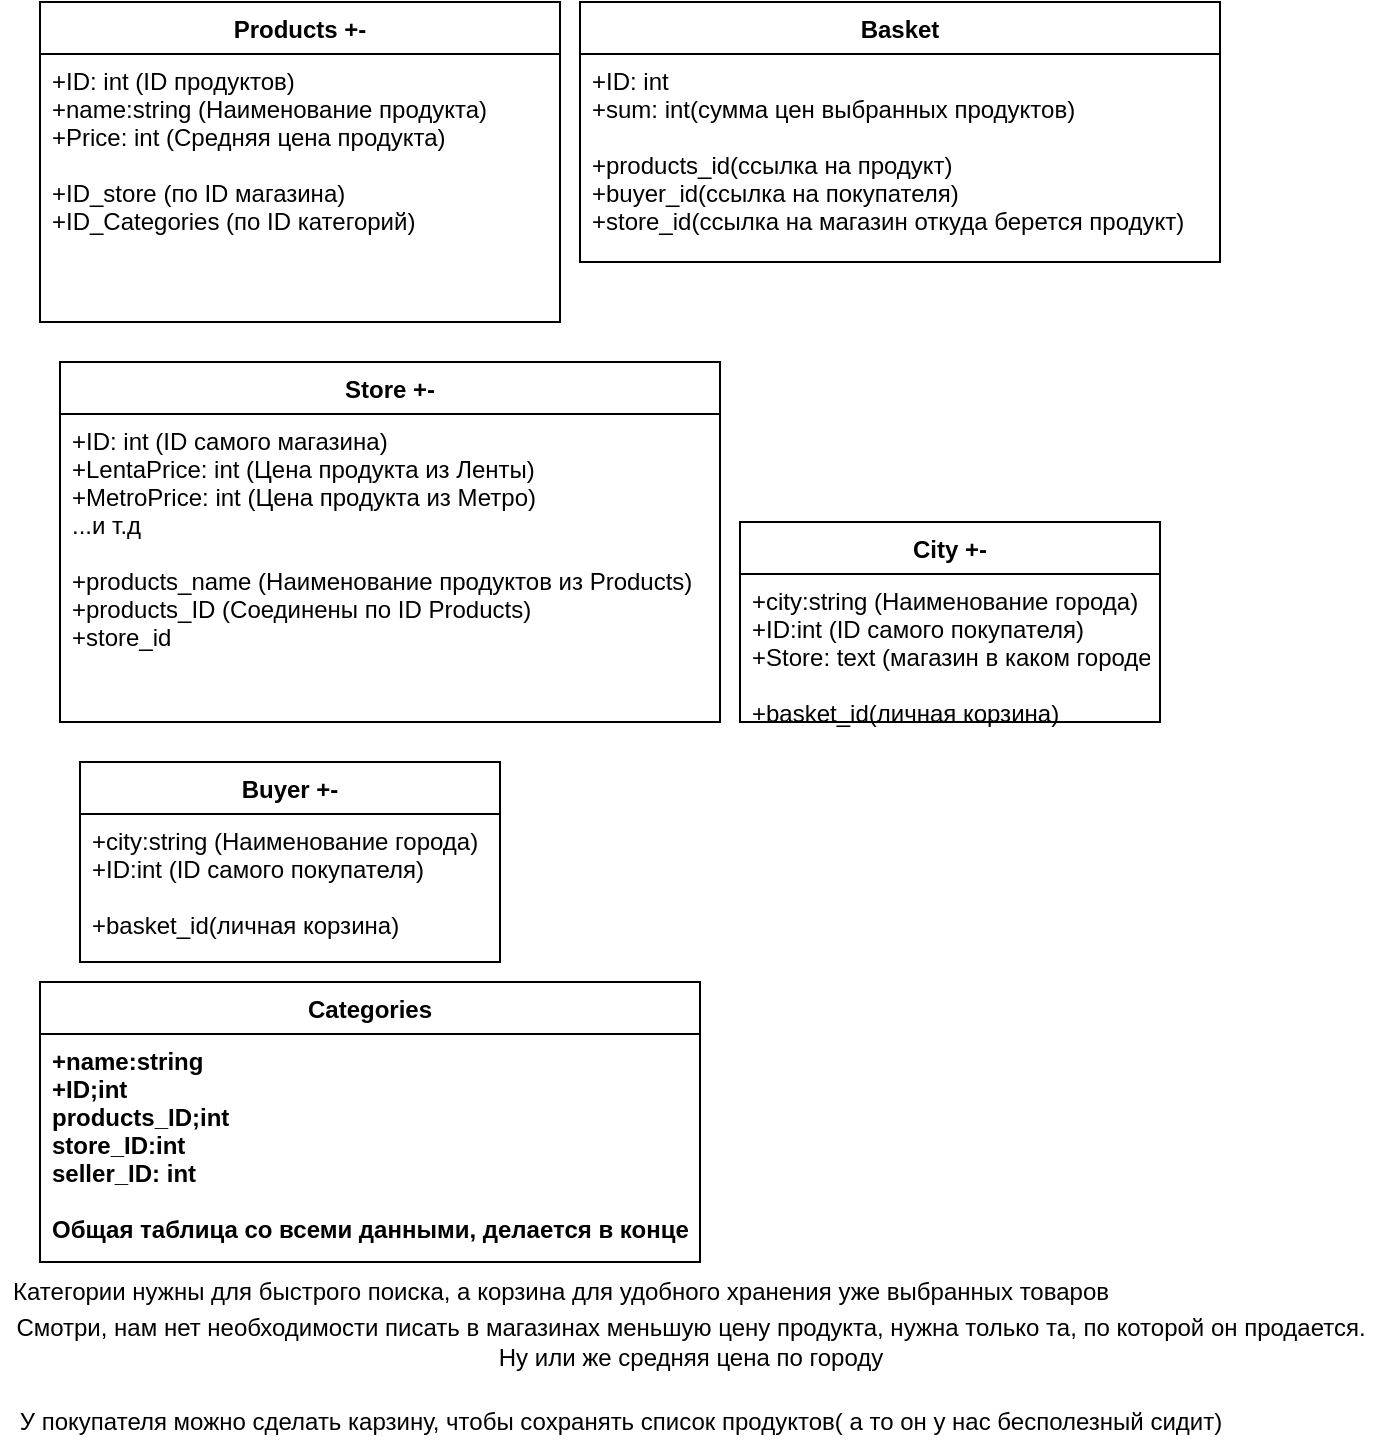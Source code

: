 <mxfile version="13.9.9" type="device"><diagram id="C5RBs43oDa-KdzZeNtuy" name="Page-1"><mxGraphModel dx="1499" dy="806" grid="1" gridSize="10" guides="1" tooltips="1" connect="1" arrows="1" fold="1" page="1" pageScale="1" pageWidth="827" pageHeight="1169" math="0" shadow="0"><root><mxCell id="WIyWlLk6GJQsqaUBKTNV-0"/><mxCell id="WIyWlLk6GJQsqaUBKTNV-1" parent="WIyWlLk6GJQsqaUBKTNV-0"/><mxCell id="rJ2XqIfbNatOoimIHqK1-0" value="Buyer +-" style="swimlane;fontStyle=1;align=center;verticalAlign=top;childLayout=stackLayout;horizontal=1;startSize=26;horizontalStack=0;resizeParent=1;resizeParentMax=0;resizeLast=0;collapsible=1;marginBottom=0;" parent="WIyWlLk6GJQsqaUBKTNV-1" vertex="1"><mxGeometry x="-770" y="410" width="210" height="100" as="geometry"/></mxCell><mxCell id="rJ2XqIfbNatOoimIHqK1-1" value="+city:string (Наименование города)&#10;+ID:int (ID самого покупателя)&#10;&#10;+basket_id(личная корзина)&#10;" style="text;strokeColor=none;fillColor=none;align=left;verticalAlign=top;spacingLeft=4;spacingRight=4;overflow=hidden;rotatable=0;points=[[0,0.5],[1,0.5]];portConstraint=eastwest;" parent="rJ2XqIfbNatOoimIHqK1-0" vertex="1"><mxGeometry y="26" width="210" height="74" as="geometry"/></mxCell><mxCell id="rJ2XqIfbNatOoimIHqK1-12" value="Products +-" style="swimlane;fontStyle=1;align=center;verticalAlign=top;childLayout=stackLayout;horizontal=1;startSize=26;horizontalStack=0;resizeParent=1;resizeParentMax=0;resizeLast=0;collapsible=1;marginBottom=0;" parent="WIyWlLk6GJQsqaUBKTNV-1" vertex="1"><mxGeometry x="-790" y="30" width="260" height="160" as="geometry"/></mxCell><mxCell id="rJ2XqIfbNatOoimIHqK1-13" value="+ID: int (ID продуктов)&#10;+name:string (Наименование продукта)&#10;+Price: int (Средняя цена продукта)&#10;&#10;+ID_store (по ID магазина)&#10;+ID_Categories (по ID категорий)" style="text;strokeColor=none;fillColor=none;align=left;verticalAlign=top;spacingLeft=4;spacingRight=4;overflow=hidden;rotatable=0;points=[[0,0.5],[1,0.5]];portConstraint=eastwest;" parent="rJ2XqIfbNatOoimIHqK1-12" vertex="1"><mxGeometry y="26" width="260" height="134" as="geometry"/></mxCell><mxCell id="rJ2XqIfbNatOoimIHqK1-20" value="Categories" style="swimlane;fontStyle=1;align=center;verticalAlign=top;childLayout=stackLayout;horizontal=1;startSize=26;horizontalStack=0;resizeParent=1;resizeParentMax=0;resizeLast=0;collapsible=1;marginBottom=0;" parent="WIyWlLk6GJQsqaUBKTNV-1" vertex="1"><mxGeometry x="-790" y="520" width="330" height="140" as="geometry"/></mxCell><mxCell id="rJ2XqIfbNatOoimIHqK1-21" value="+name:string&#10;+ID;int&#10;products_ID;int&#10;store_ID:int&#10;seller_ID: int&#10;&#10;Общая таблица со всеми данными, делается в конце" style="text;strokeColor=none;fillColor=none;align=left;verticalAlign=top;spacingLeft=4;spacingRight=4;overflow=hidden;rotatable=0;points=[[0,0.5],[1,0.5]];portConstraint=eastwest;fontStyle=1" parent="rJ2XqIfbNatOoimIHqK1-20" vertex="1"><mxGeometry y="26" width="330" height="114" as="geometry"/></mxCell><mxCell id="rJ2XqIfbNatOoimIHqK1-30" value="Store +-" style="swimlane;fontStyle=1;align=center;verticalAlign=top;childLayout=stackLayout;horizontal=1;startSize=26;horizontalStack=0;resizeParent=1;resizeParentMax=0;resizeLast=0;collapsible=1;marginBottom=0;fontFamily=Helvetica;fontSize=12;" parent="WIyWlLk6GJQsqaUBKTNV-1" vertex="1"><mxGeometry x="-780" y="210" width="330" height="180" as="geometry"/></mxCell><mxCell id="rJ2XqIfbNatOoimIHqK1-31" value="+ID: int (ID самого магазина)&#10;+LentaPrice: int (Цена продукта из Ленты)&#10;+MetroPrice: int (Цена продукта из Метро)&#10;...и т.д&#10;&#10;+products_name (Наименование продуктов из Products)&#10;+products_ID (Соединены по ID Products)&#10;+store_id" style="text;strokeColor=none;fillColor=none;align=left;verticalAlign=top;spacingLeft=4;spacingRight=4;overflow=hidden;rotatable=0;points=[[0,0.5],[1,0.5]];portConstraint=eastwest;" parent="rJ2XqIfbNatOoimIHqK1-30" vertex="1"><mxGeometry y="26" width="330" height="154" as="geometry"/></mxCell><mxCell id="U8VcPk3BgKlZkNXLzN_3-1" value="Смотри, нам нет необходимости писать в магазинах меньшую цену продукта, нужна только та, по которой он продается.&lt;br&gt;Ну или же средняя цена по городу&lt;br&gt;" style="text;html=1;resizable=0;autosize=1;align=center;verticalAlign=middle;points=[];fillColor=none;strokeColor=none;rounded=0;" parent="WIyWlLk6GJQsqaUBKTNV-1" vertex="1"><mxGeometry x="-810" y="685" width="690" height="30" as="geometry"/></mxCell><mxCell id="U8VcPk3BgKlZkNXLzN_3-2" value="У покупателя можно сделать карзину, чтобы сохранять список продуктов( а то он у нас бесполезный сидит)" style="text;html=1;resizable=0;autosize=1;align=center;verticalAlign=middle;points=[];fillColor=none;strokeColor=none;rounded=0;" parent="WIyWlLk6GJQsqaUBKTNV-1" vertex="1"><mxGeometry x="-810" y="730" width="620" height="20" as="geometry"/></mxCell><mxCell id="U8VcPk3BgKlZkNXLzN_3-3" value="Basket" style="swimlane;fontStyle=1;childLayout=stackLayout;horizontal=1;startSize=26;fillColor=none;horizontalStack=0;resizeParent=1;resizeParentMax=0;resizeLast=0;collapsible=1;marginBottom=0;" parent="WIyWlLk6GJQsqaUBKTNV-1" vertex="1"><mxGeometry x="-520" y="30" width="320" height="130" as="geometry"/></mxCell><mxCell id="U8VcPk3BgKlZkNXLzN_3-6" value="+ID: int&#10;+sum: int(сумма цен выбранных продуктов)&#10;&#10;+products_id(ссылка на продукт)&#10;+buyer_id(ссылка на покупателя)&#10;+store_id(ссылка на магазин откуда берется продукт)" style="text;strokeColor=none;fillColor=none;align=left;verticalAlign=top;spacingLeft=4;spacingRight=4;overflow=hidden;rotatable=0;points=[[0,0.5],[1,0.5]];portConstraint=eastwest;" parent="U8VcPk3BgKlZkNXLzN_3-3" vertex="1"><mxGeometry y="26" width="320" height="104" as="geometry"/></mxCell><mxCell id="U8VcPk3BgKlZkNXLzN_3-7" value="Категории нужны для быстрого поиска, а корзина для удобного хранения уже выбранных товаров&lt;br&gt;" style="text;html=1;resizable=0;autosize=1;align=center;verticalAlign=middle;points=[];fillColor=none;strokeColor=none;rounded=0;" parent="WIyWlLk6GJQsqaUBKTNV-1" vertex="1"><mxGeometry x="-810" y="665" width="560" height="20" as="geometry"/></mxCell><mxCell id="WJlNesw9aSgnbFCz5wy6-0" value="City +-&#10;" style="swimlane;fontStyle=1;align=center;verticalAlign=top;childLayout=stackLayout;horizontal=1;startSize=26;horizontalStack=0;resizeParent=1;resizeParentMax=0;resizeLast=0;collapsible=1;marginBottom=0;" vertex="1" parent="WIyWlLk6GJQsqaUBKTNV-1"><mxGeometry x="-440" y="290" width="210" height="100" as="geometry"/></mxCell><mxCell id="WJlNesw9aSgnbFCz5wy6-1" value="+city:string (Наименование города)&#10;+ID:int (ID самого покупателя)&#10;+Store: text (магазин в каком городе)&#10;&#10;+basket_id(личная корзина)&#10;" style="text;strokeColor=none;fillColor=none;align=left;verticalAlign=top;spacingLeft=4;spacingRight=4;overflow=hidden;rotatable=0;points=[[0,0.5],[1,0.5]];portConstraint=eastwest;" vertex="1" parent="WJlNesw9aSgnbFCz5wy6-0"><mxGeometry y="26" width="210" height="74" as="geometry"/></mxCell></root></mxGraphModel></diagram></mxfile>